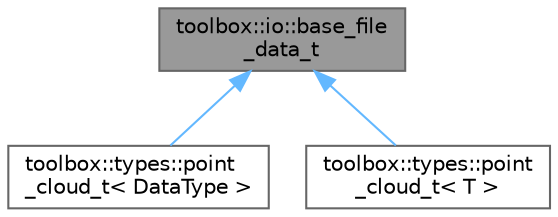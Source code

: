 digraph "toolbox::io::base_file_data_t"
{
 // LATEX_PDF_SIZE
  bgcolor="transparent";
  edge [fontname=Helvetica,fontsize=10,labelfontname=Helvetica,labelfontsize=10];
  node [fontname=Helvetica,fontsize=10,shape=box,height=0.2,width=0.4];
  Node1 [id="Node000001",label="toolbox::io::base_file\l_data_t",height=0.2,width=0.4,color="gray40", fillcolor="grey60", style="filled", fontcolor="black",tooltip="文件数据的基类 / Base class for data loaded from files"];
  Node1 -> Node2 [id="edge1_Node000001_Node000002",dir="back",color="steelblue1",style="solid",tooltip=" "];
  Node2 [id="Node000002",label="toolbox::types::point\l_cloud_t\< DataType \>",height=0.2,width=0.4,color="gray40", fillcolor="white", style="filled",URL="$classtoolbox_1_1types_1_1point__cloud__t.html",tooltip=" "];
  Node1 -> Node3 [id="edge2_Node000001_Node000003",dir="back",color="steelblue1",style="solid",tooltip=" "];
  Node3 [id="Node000003",label="toolbox::types::point\l_cloud_t\< T \>",height=0.2,width=0.4,color="gray40", fillcolor="white", style="filled",URL="$classtoolbox_1_1types_1_1point__cloud__t.html",tooltip="包含点和相关数据的点云类 / A point cloud class containing points and associated data"];
}
